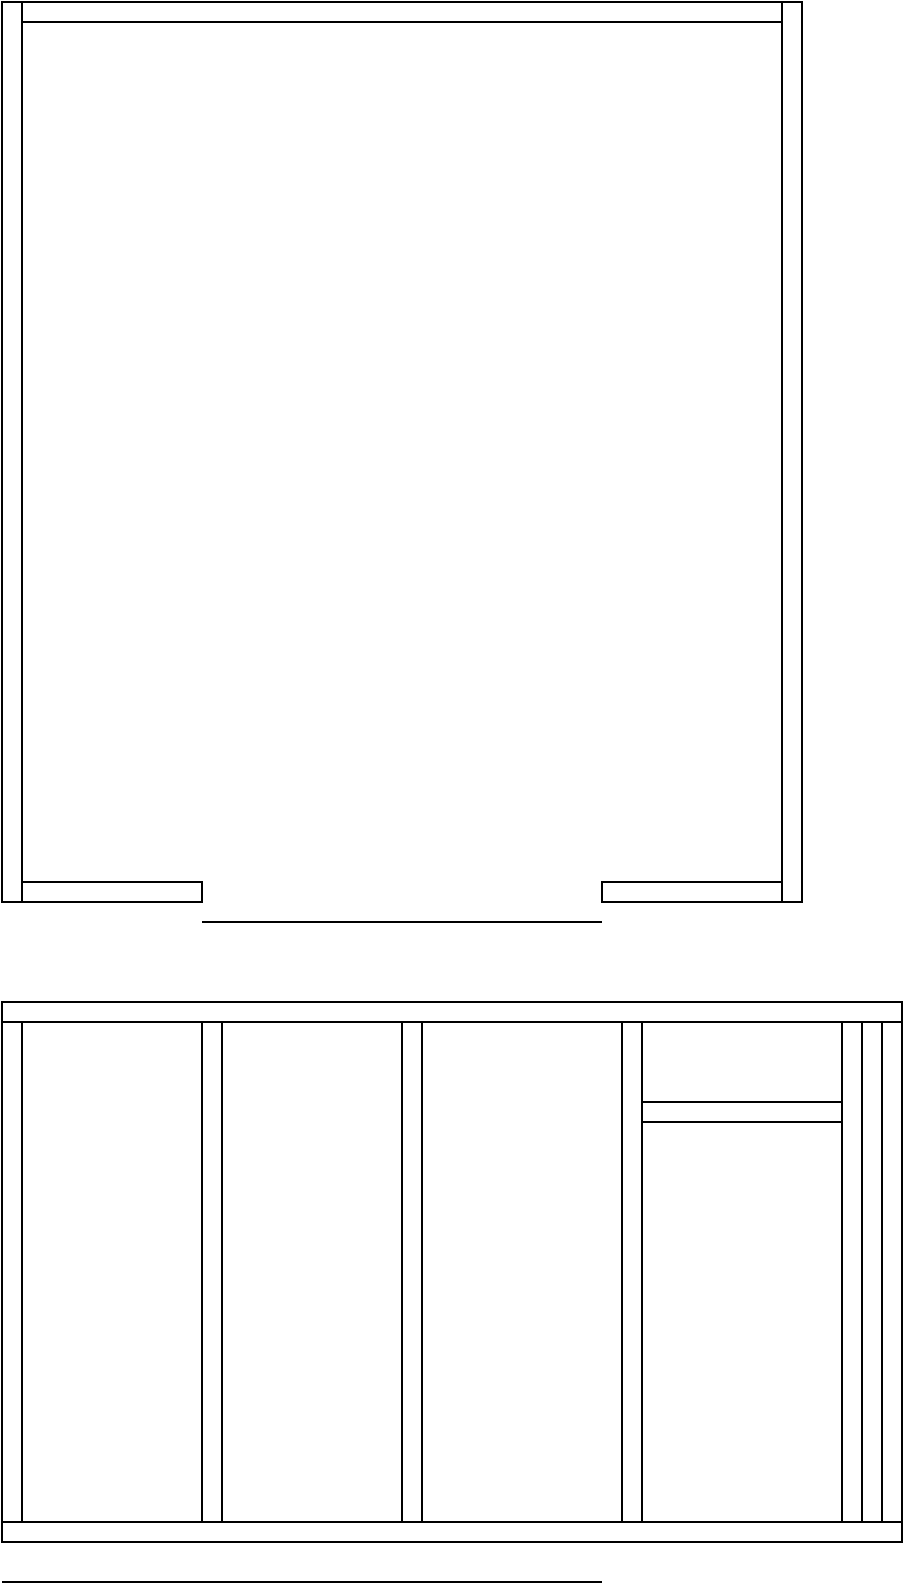<mxfile version="16.5.3" type="github">
  <diagram id="uHJnZxycNqBeEuo7Jlci" name="Page-1">
    <mxGraphModel dx="782" dy="506" grid="1" gridSize="10" guides="1" tooltips="1" connect="1" arrows="1" fold="1" page="1" pageScale="1" pageWidth="827" pageHeight="1169" math="0" shadow="0">
      <root>
        <mxCell id="0" />
        <mxCell id="1" parent="0" />
        <mxCell id="wEZuyLANaTQTKHT913J5-1" value="" style="rounded=0;whiteSpace=wrap;html=1;" vertex="1" parent="1">
          <mxGeometry x="30" y="20" width="380" height="10" as="geometry" />
        </mxCell>
        <mxCell id="wEZuyLANaTQTKHT913J5-2" value="" style="rounded=0;whiteSpace=wrap;html=1;" vertex="1" parent="1">
          <mxGeometry x="20" y="20" width="10" height="450" as="geometry" />
        </mxCell>
        <mxCell id="wEZuyLANaTQTKHT913J5-3" value="" style="rounded=0;whiteSpace=wrap;html=1;" vertex="1" parent="1">
          <mxGeometry x="410" y="20" width="10" height="450" as="geometry" />
        </mxCell>
        <mxCell id="wEZuyLANaTQTKHT913J5-4" value="" style="rounded=0;whiteSpace=wrap;html=1;" vertex="1" parent="1">
          <mxGeometry x="30" y="460" width="90" height="10" as="geometry" />
        </mxCell>
        <mxCell id="wEZuyLANaTQTKHT913J5-5" value="" style="rounded=0;whiteSpace=wrap;html=1;" vertex="1" parent="1">
          <mxGeometry x="320" y="460" width="90" height="10" as="geometry" />
        </mxCell>
        <mxCell id="wEZuyLANaTQTKHT913J5-6" value="" style="rounded=0;whiteSpace=wrap;html=1;" vertex="1" parent="1">
          <mxGeometry x="20" y="780" width="450" height="10" as="geometry" />
        </mxCell>
        <mxCell id="wEZuyLANaTQTKHT913J5-7" value="" style="rounded=0;whiteSpace=wrap;html=1;" vertex="1" parent="1">
          <mxGeometry x="20" y="530" width="10" height="250" as="geometry" />
        </mxCell>
        <mxCell id="wEZuyLANaTQTKHT913J5-8" value="" style="rounded=0;whiteSpace=wrap;html=1;" vertex="1" parent="1">
          <mxGeometry x="460" y="530" width="10" height="250" as="geometry" />
        </mxCell>
        <mxCell id="wEZuyLANaTQTKHT913J5-9" value="" style="rounded=0;whiteSpace=wrap;html=1;" vertex="1" parent="1">
          <mxGeometry x="20" y="520" width="450" height="10" as="geometry" />
        </mxCell>
        <mxCell id="wEZuyLANaTQTKHT913J5-10" value="" style="rounded=0;whiteSpace=wrap;html=1;" vertex="1" parent="1">
          <mxGeometry x="120" y="530" width="10" height="250" as="geometry" />
        </mxCell>
        <mxCell id="wEZuyLANaTQTKHT913J5-11" value="" style="rounded=0;whiteSpace=wrap;html=1;" vertex="1" parent="1">
          <mxGeometry x="220" y="530" width="10" height="250" as="geometry" />
        </mxCell>
        <mxCell id="wEZuyLANaTQTKHT913J5-13" value="" style="endArrow=none;html=1;rounded=0;" edge="1" parent="1">
          <mxGeometry width="50" height="50" relative="1" as="geometry">
            <mxPoint x="20" y="810" as="sourcePoint" />
            <mxPoint x="320" y="810" as="targetPoint" />
          </mxGeometry>
        </mxCell>
        <mxCell id="wEZuyLANaTQTKHT913J5-14" value="" style="rounded=0;whiteSpace=wrap;html=1;" vertex="1" parent="1">
          <mxGeometry x="330" y="530" width="10" height="250" as="geometry" />
        </mxCell>
        <mxCell id="wEZuyLANaTQTKHT913J5-15" value="" style="rounded=0;whiteSpace=wrap;html=1;" vertex="1" parent="1">
          <mxGeometry x="440" y="530" width="10" height="250" as="geometry" />
        </mxCell>
        <mxCell id="wEZuyLANaTQTKHT913J5-16" value="" style="rounded=0;whiteSpace=wrap;html=1;" vertex="1" parent="1">
          <mxGeometry x="340" y="570" width="100" height="10" as="geometry" />
        </mxCell>
        <mxCell id="wEZuyLANaTQTKHT913J5-20" value="" style="endArrow=none;html=1;rounded=0;" edge="1" parent="1">
          <mxGeometry width="50" height="50" relative="1" as="geometry">
            <mxPoint x="120" y="480" as="sourcePoint" />
            <mxPoint x="320" y="480" as="targetPoint" />
          </mxGeometry>
        </mxCell>
      </root>
    </mxGraphModel>
  </diagram>
</mxfile>
